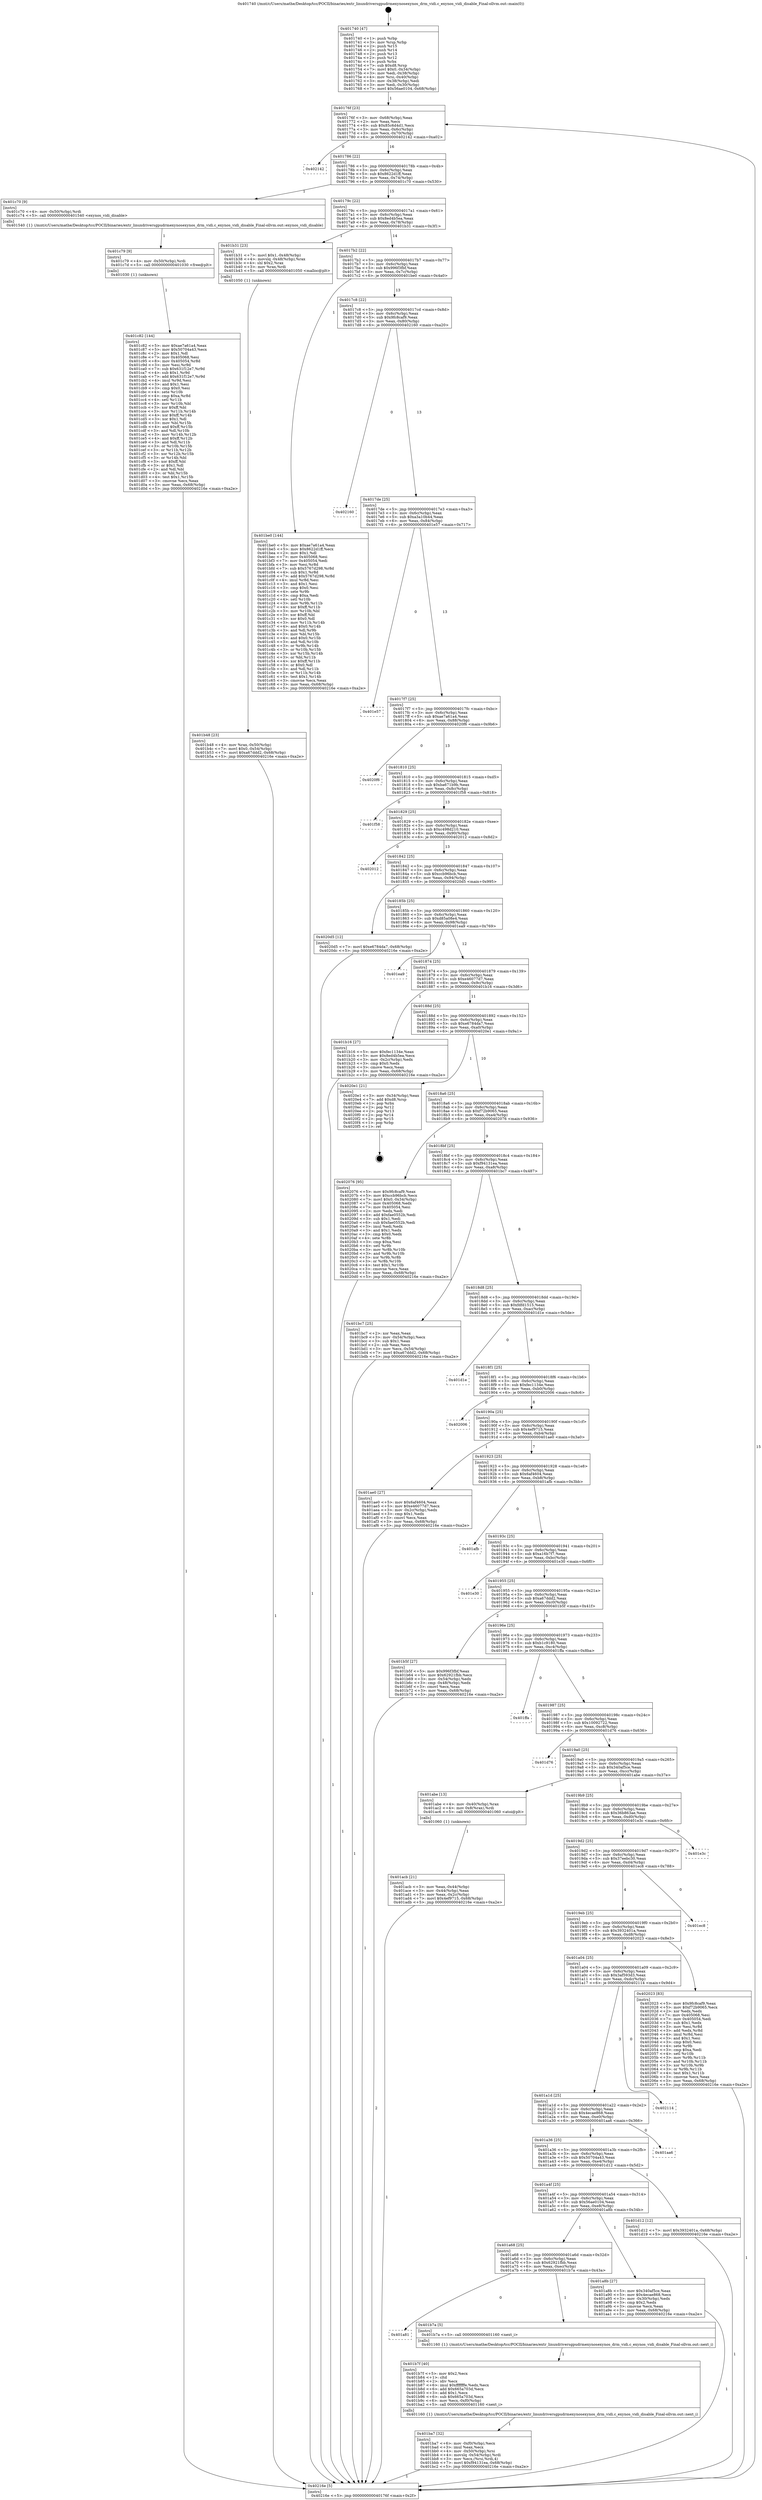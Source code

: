 digraph "0x401740" {
  label = "0x401740 (/mnt/c/Users/mathe/Desktop/tcc/POCII/binaries/extr_linuxdriversgpudrmexynosexynos_drm_vidi.c_exynos_vidi_disable_Final-ollvm.out::main(0))"
  labelloc = "t"
  node[shape=record]

  Entry [label="",width=0.3,height=0.3,shape=circle,fillcolor=black,style=filled]
  "0x40176f" [label="{
     0x40176f [23]\l
     | [instrs]\l
     &nbsp;&nbsp;0x40176f \<+3\>: mov -0x68(%rbp),%eax\l
     &nbsp;&nbsp;0x401772 \<+2\>: mov %eax,%ecx\l
     &nbsp;&nbsp;0x401774 \<+6\>: sub $0x85c6d4d1,%ecx\l
     &nbsp;&nbsp;0x40177a \<+3\>: mov %eax,-0x6c(%rbp)\l
     &nbsp;&nbsp;0x40177d \<+3\>: mov %ecx,-0x70(%rbp)\l
     &nbsp;&nbsp;0x401780 \<+6\>: je 0000000000402142 \<main+0xa02\>\l
  }"]
  "0x402142" [label="{
     0x402142\l
  }", style=dashed]
  "0x401786" [label="{
     0x401786 [22]\l
     | [instrs]\l
     &nbsp;&nbsp;0x401786 \<+5\>: jmp 000000000040178b \<main+0x4b\>\l
     &nbsp;&nbsp;0x40178b \<+3\>: mov -0x6c(%rbp),%eax\l
     &nbsp;&nbsp;0x40178e \<+5\>: sub $0x8622d1ff,%eax\l
     &nbsp;&nbsp;0x401793 \<+3\>: mov %eax,-0x74(%rbp)\l
     &nbsp;&nbsp;0x401796 \<+6\>: je 0000000000401c70 \<main+0x530\>\l
  }"]
  Exit [label="",width=0.3,height=0.3,shape=circle,fillcolor=black,style=filled,peripheries=2]
  "0x401c70" [label="{
     0x401c70 [9]\l
     | [instrs]\l
     &nbsp;&nbsp;0x401c70 \<+4\>: mov -0x50(%rbp),%rdi\l
     &nbsp;&nbsp;0x401c74 \<+5\>: call 0000000000401540 \<exynos_vidi_disable\>\l
     | [calls]\l
     &nbsp;&nbsp;0x401540 \{1\} (/mnt/c/Users/mathe/Desktop/tcc/POCII/binaries/extr_linuxdriversgpudrmexynosexynos_drm_vidi.c_exynos_vidi_disable_Final-ollvm.out::exynos_vidi_disable)\l
  }"]
  "0x40179c" [label="{
     0x40179c [22]\l
     | [instrs]\l
     &nbsp;&nbsp;0x40179c \<+5\>: jmp 00000000004017a1 \<main+0x61\>\l
     &nbsp;&nbsp;0x4017a1 \<+3\>: mov -0x6c(%rbp),%eax\l
     &nbsp;&nbsp;0x4017a4 \<+5\>: sub $0x8ed4b5ea,%eax\l
     &nbsp;&nbsp;0x4017a9 \<+3\>: mov %eax,-0x78(%rbp)\l
     &nbsp;&nbsp;0x4017ac \<+6\>: je 0000000000401b31 \<main+0x3f1\>\l
  }"]
  "0x401c82" [label="{
     0x401c82 [144]\l
     | [instrs]\l
     &nbsp;&nbsp;0x401c82 \<+5\>: mov $0xae7a61a4,%eax\l
     &nbsp;&nbsp;0x401c87 \<+5\>: mov $0x50704a43,%ecx\l
     &nbsp;&nbsp;0x401c8c \<+2\>: mov $0x1,%dl\l
     &nbsp;&nbsp;0x401c8e \<+7\>: mov 0x405068,%esi\l
     &nbsp;&nbsp;0x401c95 \<+8\>: mov 0x405054,%r8d\l
     &nbsp;&nbsp;0x401c9d \<+3\>: mov %esi,%r9d\l
     &nbsp;&nbsp;0x401ca0 \<+7\>: sub $0x631f12e7,%r9d\l
     &nbsp;&nbsp;0x401ca7 \<+4\>: sub $0x1,%r9d\l
     &nbsp;&nbsp;0x401cab \<+7\>: add $0x631f12e7,%r9d\l
     &nbsp;&nbsp;0x401cb2 \<+4\>: imul %r9d,%esi\l
     &nbsp;&nbsp;0x401cb6 \<+3\>: and $0x1,%esi\l
     &nbsp;&nbsp;0x401cb9 \<+3\>: cmp $0x0,%esi\l
     &nbsp;&nbsp;0x401cbc \<+4\>: sete %r10b\l
     &nbsp;&nbsp;0x401cc0 \<+4\>: cmp $0xa,%r8d\l
     &nbsp;&nbsp;0x401cc4 \<+4\>: setl %r11b\l
     &nbsp;&nbsp;0x401cc8 \<+3\>: mov %r10b,%bl\l
     &nbsp;&nbsp;0x401ccb \<+3\>: xor $0xff,%bl\l
     &nbsp;&nbsp;0x401cce \<+3\>: mov %r11b,%r14b\l
     &nbsp;&nbsp;0x401cd1 \<+4\>: xor $0xff,%r14b\l
     &nbsp;&nbsp;0x401cd5 \<+3\>: xor $0x1,%dl\l
     &nbsp;&nbsp;0x401cd8 \<+3\>: mov %bl,%r15b\l
     &nbsp;&nbsp;0x401cdb \<+4\>: and $0xff,%r15b\l
     &nbsp;&nbsp;0x401cdf \<+3\>: and %dl,%r10b\l
     &nbsp;&nbsp;0x401ce2 \<+3\>: mov %r14b,%r12b\l
     &nbsp;&nbsp;0x401ce5 \<+4\>: and $0xff,%r12b\l
     &nbsp;&nbsp;0x401ce9 \<+3\>: and %dl,%r11b\l
     &nbsp;&nbsp;0x401cec \<+3\>: or %r10b,%r15b\l
     &nbsp;&nbsp;0x401cef \<+3\>: or %r11b,%r12b\l
     &nbsp;&nbsp;0x401cf2 \<+3\>: xor %r12b,%r15b\l
     &nbsp;&nbsp;0x401cf5 \<+3\>: or %r14b,%bl\l
     &nbsp;&nbsp;0x401cf8 \<+3\>: xor $0xff,%bl\l
     &nbsp;&nbsp;0x401cfb \<+3\>: or $0x1,%dl\l
     &nbsp;&nbsp;0x401cfe \<+2\>: and %dl,%bl\l
     &nbsp;&nbsp;0x401d00 \<+3\>: or %bl,%r15b\l
     &nbsp;&nbsp;0x401d03 \<+4\>: test $0x1,%r15b\l
     &nbsp;&nbsp;0x401d07 \<+3\>: cmovne %ecx,%eax\l
     &nbsp;&nbsp;0x401d0a \<+3\>: mov %eax,-0x68(%rbp)\l
     &nbsp;&nbsp;0x401d0d \<+5\>: jmp 000000000040216e \<main+0xa2e\>\l
  }"]
  "0x401b31" [label="{
     0x401b31 [23]\l
     | [instrs]\l
     &nbsp;&nbsp;0x401b31 \<+7\>: movl $0x1,-0x48(%rbp)\l
     &nbsp;&nbsp;0x401b38 \<+4\>: movslq -0x48(%rbp),%rax\l
     &nbsp;&nbsp;0x401b3c \<+4\>: shl $0x2,%rax\l
     &nbsp;&nbsp;0x401b40 \<+3\>: mov %rax,%rdi\l
     &nbsp;&nbsp;0x401b43 \<+5\>: call 0000000000401050 \<malloc@plt\>\l
     | [calls]\l
     &nbsp;&nbsp;0x401050 \{1\} (unknown)\l
  }"]
  "0x4017b2" [label="{
     0x4017b2 [22]\l
     | [instrs]\l
     &nbsp;&nbsp;0x4017b2 \<+5\>: jmp 00000000004017b7 \<main+0x77\>\l
     &nbsp;&nbsp;0x4017b7 \<+3\>: mov -0x6c(%rbp),%eax\l
     &nbsp;&nbsp;0x4017ba \<+5\>: sub $0x996f3fbf,%eax\l
     &nbsp;&nbsp;0x4017bf \<+3\>: mov %eax,-0x7c(%rbp)\l
     &nbsp;&nbsp;0x4017c2 \<+6\>: je 0000000000401be0 \<main+0x4a0\>\l
  }"]
  "0x401c79" [label="{
     0x401c79 [9]\l
     | [instrs]\l
     &nbsp;&nbsp;0x401c79 \<+4\>: mov -0x50(%rbp),%rdi\l
     &nbsp;&nbsp;0x401c7d \<+5\>: call 0000000000401030 \<free@plt\>\l
     | [calls]\l
     &nbsp;&nbsp;0x401030 \{1\} (unknown)\l
  }"]
  "0x401be0" [label="{
     0x401be0 [144]\l
     | [instrs]\l
     &nbsp;&nbsp;0x401be0 \<+5\>: mov $0xae7a61a4,%eax\l
     &nbsp;&nbsp;0x401be5 \<+5\>: mov $0x8622d1ff,%ecx\l
     &nbsp;&nbsp;0x401bea \<+2\>: mov $0x1,%dl\l
     &nbsp;&nbsp;0x401bec \<+7\>: mov 0x405068,%esi\l
     &nbsp;&nbsp;0x401bf3 \<+7\>: mov 0x405054,%edi\l
     &nbsp;&nbsp;0x401bfa \<+3\>: mov %esi,%r8d\l
     &nbsp;&nbsp;0x401bfd \<+7\>: sub $0x5767d298,%r8d\l
     &nbsp;&nbsp;0x401c04 \<+4\>: sub $0x1,%r8d\l
     &nbsp;&nbsp;0x401c08 \<+7\>: add $0x5767d298,%r8d\l
     &nbsp;&nbsp;0x401c0f \<+4\>: imul %r8d,%esi\l
     &nbsp;&nbsp;0x401c13 \<+3\>: and $0x1,%esi\l
     &nbsp;&nbsp;0x401c16 \<+3\>: cmp $0x0,%esi\l
     &nbsp;&nbsp;0x401c19 \<+4\>: sete %r9b\l
     &nbsp;&nbsp;0x401c1d \<+3\>: cmp $0xa,%edi\l
     &nbsp;&nbsp;0x401c20 \<+4\>: setl %r10b\l
     &nbsp;&nbsp;0x401c24 \<+3\>: mov %r9b,%r11b\l
     &nbsp;&nbsp;0x401c27 \<+4\>: xor $0xff,%r11b\l
     &nbsp;&nbsp;0x401c2b \<+3\>: mov %r10b,%bl\l
     &nbsp;&nbsp;0x401c2e \<+3\>: xor $0xff,%bl\l
     &nbsp;&nbsp;0x401c31 \<+3\>: xor $0x0,%dl\l
     &nbsp;&nbsp;0x401c34 \<+3\>: mov %r11b,%r14b\l
     &nbsp;&nbsp;0x401c37 \<+4\>: and $0x0,%r14b\l
     &nbsp;&nbsp;0x401c3b \<+3\>: and %dl,%r9b\l
     &nbsp;&nbsp;0x401c3e \<+3\>: mov %bl,%r15b\l
     &nbsp;&nbsp;0x401c41 \<+4\>: and $0x0,%r15b\l
     &nbsp;&nbsp;0x401c45 \<+3\>: and %dl,%r10b\l
     &nbsp;&nbsp;0x401c48 \<+3\>: or %r9b,%r14b\l
     &nbsp;&nbsp;0x401c4b \<+3\>: or %r10b,%r15b\l
     &nbsp;&nbsp;0x401c4e \<+3\>: xor %r15b,%r14b\l
     &nbsp;&nbsp;0x401c51 \<+3\>: or %bl,%r11b\l
     &nbsp;&nbsp;0x401c54 \<+4\>: xor $0xff,%r11b\l
     &nbsp;&nbsp;0x401c58 \<+3\>: or $0x0,%dl\l
     &nbsp;&nbsp;0x401c5b \<+3\>: and %dl,%r11b\l
     &nbsp;&nbsp;0x401c5e \<+3\>: or %r11b,%r14b\l
     &nbsp;&nbsp;0x401c61 \<+4\>: test $0x1,%r14b\l
     &nbsp;&nbsp;0x401c65 \<+3\>: cmovne %ecx,%eax\l
     &nbsp;&nbsp;0x401c68 \<+3\>: mov %eax,-0x68(%rbp)\l
     &nbsp;&nbsp;0x401c6b \<+5\>: jmp 000000000040216e \<main+0xa2e\>\l
  }"]
  "0x4017c8" [label="{
     0x4017c8 [22]\l
     | [instrs]\l
     &nbsp;&nbsp;0x4017c8 \<+5\>: jmp 00000000004017cd \<main+0x8d\>\l
     &nbsp;&nbsp;0x4017cd \<+3\>: mov -0x6c(%rbp),%eax\l
     &nbsp;&nbsp;0x4017d0 \<+5\>: sub $0x9fc8caf9,%eax\l
     &nbsp;&nbsp;0x4017d5 \<+3\>: mov %eax,-0x80(%rbp)\l
     &nbsp;&nbsp;0x4017d8 \<+6\>: je 0000000000402160 \<main+0xa20\>\l
  }"]
  "0x401ba7" [label="{
     0x401ba7 [32]\l
     | [instrs]\l
     &nbsp;&nbsp;0x401ba7 \<+6\>: mov -0xf0(%rbp),%ecx\l
     &nbsp;&nbsp;0x401bad \<+3\>: imul %eax,%ecx\l
     &nbsp;&nbsp;0x401bb0 \<+4\>: mov -0x50(%rbp),%rsi\l
     &nbsp;&nbsp;0x401bb4 \<+4\>: movslq -0x54(%rbp),%rdi\l
     &nbsp;&nbsp;0x401bb8 \<+3\>: mov %ecx,(%rsi,%rdi,4)\l
     &nbsp;&nbsp;0x401bbb \<+7\>: movl $0xf94131ea,-0x68(%rbp)\l
     &nbsp;&nbsp;0x401bc2 \<+5\>: jmp 000000000040216e \<main+0xa2e\>\l
  }"]
  "0x402160" [label="{
     0x402160\l
  }", style=dashed]
  "0x4017de" [label="{
     0x4017de [25]\l
     | [instrs]\l
     &nbsp;&nbsp;0x4017de \<+5\>: jmp 00000000004017e3 \<main+0xa3\>\l
     &nbsp;&nbsp;0x4017e3 \<+3\>: mov -0x6c(%rbp),%eax\l
     &nbsp;&nbsp;0x4017e6 \<+5\>: sub $0xa3a10b44,%eax\l
     &nbsp;&nbsp;0x4017eb \<+6\>: mov %eax,-0x84(%rbp)\l
     &nbsp;&nbsp;0x4017f1 \<+6\>: je 0000000000401e57 \<main+0x717\>\l
  }"]
  "0x401b7f" [label="{
     0x401b7f [40]\l
     | [instrs]\l
     &nbsp;&nbsp;0x401b7f \<+5\>: mov $0x2,%ecx\l
     &nbsp;&nbsp;0x401b84 \<+1\>: cltd\l
     &nbsp;&nbsp;0x401b85 \<+2\>: idiv %ecx\l
     &nbsp;&nbsp;0x401b87 \<+6\>: imul $0xfffffffe,%edx,%ecx\l
     &nbsp;&nbsp;0x401b8d \<+6\>: add $0x665a703d,%ecx\l
     &nbsp;&nbsp;0x401b93 \<+3\>: add $0x1,%ecx\l
     &nbsp;&nbsp;0x401b96 \<+6\>: sub $0x665a703d,%ecx\l
     &nbsp;&nbsp;0x401b9c \<+6\>: mov %ecx,-0xf0(%rbp)\l
     &nbsp;&nbsp;0x401ba2 \<+5\>: call 0000000000401160 \<next_i\>\l
     | [calls]\l
     &nbsp;&nbsp;0x401160 \{1\} (/mnt/c/Users/mathe/Desktop/tcc/POCII/binaries/extr_linuxdriversgpudrmexynosexynos_drm_vidi.c_exynos_vidi_disable_Final-ollvm.out::next_i)\l
  }"]
  "0x401e57" [label="{
     0x401e57\l
  }", style=dashed]
  "0x4017f7" [label="{
     0x4017f7 [25]\l
     | [instrs]\l
     &nbsp;&nbsp;0x4017f7 \<+5\>: jmp 00000000004017fc \<main+0xbc\>\l
     &nbsp;&nbsp;0x4017fc \<+3\>: mov -0x6c(%rbp),%eax\l
     &nbsp;&nbsp;0x4017ff \<+5\>: sub $0xae7a61a4,%eax\l
     &nbsp;&nbsp;0x401804 \<+6\>: mov %eax,-0x88(%rbp)\l
     &nbsp;&nbsp;0x40180a \<+6\>: je 00000000004020f6 \<main+0x9b6\>\l
  }"]
  "0x401a81" [label="{
     0x401a81\l
  }", style=dashed]
  "0x4020f6" [label="{
     0x4020f6\l
  }", style=dashed]
  "0x401810" [label="{
     0x401810 [25]\l
     | [instrs]\l
     &nbsp;&nbsp;0x401810 \<+5\>: jmp 0000000000401815 \<main+0xd5\>\l
     &nbsp;&nbsp;0x401815 \<+3\>: mov -0x6c(%rbp),%eax\l
     &nbsp;&nbsp;0x401818 \<+5\>: sub $0xba671b9b,%eax\l
     &nbsp;&nbsp;0x40181d \<+6\>: mov %eax,-0x8c(%rbp)\l
     &nbsp;&nbsp;0x401823 \<+6\>: je 0000000000401f58 \<main+0x818\>\l
  }"]
  "0x401b7a" [label="{
     0x401b7a [5]\l
     | [instrs]\l
     &nbsp;&nbsp;0x401b7a \<+5\>: call 0000000000401160 \<next_i\>\l
     | [calls]\l
     &nbsp;&nbsp;0x401160 \{1\} (/mnt/c/Users/mathe/Desktop/tcc/POCII/binaries/extr_linuxdriversgpudrmexynosexynos_drm_vidi.c_exynos_vidi_disable_Final-ollvm.out::next_i)\l
  }"]
  "0x401f58" [label="{
     0x401f58\l
  }", style=dashed]
  "0x401829" [label="{
     0x401829 [25]\l
     | [instrs]\l
     &nbsp;&nbsp;0x401829 \<+5\>: jmp 000000000040182e \<main+0xee\>\l
     &nbsp;&nbsp;0x40182e \<+3\>: mov -0x6c(%rbp),%eax\l
     &nbsp;&nbsp;0x401831 \<+5\>: sub $0xc498d210,%eax\l
     &nbsp;&nbsp;0x401836 \<+6\>: mov %eax,-0x90(%rbp)\l
     &nbsp;&nbsp;0x40183c \<+6\>: je 0000000000402012 \<main+0x8d2\>\l
  }"]
  "0x401b48" [label="{
     0x401b48 [23]\l
     | [instrs]\l
     &nbsp;&nbsp;0x401b48 \<+4\>: mov %rax,-0x50(%rbp)\l
     &nbsp;&nbsp;0x401b4c \<+7\>: movl $0x0,-0x54(%rbp)\l
     &nbsp;&nbsp;0x401b53 \<+7\>: movl $0xa67ddd2,-0x68(%rbp)\l
     &nbsp;&nbsp;0x401b5a \<+5\>: jmp 000000000040216e \<main+0xa2e\>\l
  }"]
  "0x402012" [label="{
     0x402012\l
  }", style=dashed]
  "0x401842" [label="{
     0x401842 [25]\l
     | [instrs]\l
     &nbsp;&nbsp;0x401842 \<+5\>: jmp 0000000000401847 \<main+0x107\>\l
     &nbsp;&nbsp;0x401847 \<+3\>: mov -0x6c(%rbp),%eax\l
     &nbsp;&nbsp;0x40184a \<+5\>: sub $0xccb96bcb,%eax\l
     &nbsp;&nbsp;0x40184f \<+6\>: mov %eax,-0x94(%rbp)\l
     &nbsp;&nbsp;0x401855 \<+6\>: je 00000000004020d5 \<main+0x995\>\l
  }"]
  "0x401acb" [label="{
     0x401acb [21]\l
     | [instrs]\l
     &nbsp;&nbsp;0x401acb \<+3\>: mov %eax,-0x44(%rbp)\l
     &nbsp;&nbsp;0x401ace \<+3\>: mov -0x44(%rbp),%eax\l
     &nbsp;&nbsp;0x401ad1 \<+3\>: mov %eax,-0x2c(%rbp)\l
     &nbsp;&nbsp;0x401ad4 \<+7\>: movl $0x4ef9715,-0x68(%rbp)\l
     &nbsp;&nbsp;0x401adb \<+5\>: jmp 000000000040216e \<main+0xa2e\>\l
  }"]
  "0x4020d5" [label="{
     0x4020d5 [12]\l
     | [instrs]\l
     &nbsp;&nbsp;0x4020d5 \<+7\>: movl $0xe6784da7,-0x68(%rbp)\l
     &nbsp;&nbsp;0x4020dc \<+5\>: jmp 000000000040216e \<main+0xa2e\>\l
  }"]
  "0x40185b" [label="{
     0x40185b [25]\l
     | [instrs]\l
     &nbsp;&nbsp;0x40185b \<+5\>: jmp 0000000000401860 \<main+0x120\>\l
     &nbsp;&nbsp;0x401860 \<+3\>: mov -0x6c(%rbp),%eax\l
     &nbsp;&nbsp;0x401863 \<+5\>: sub $0xd85a08e4,%eax\l
     &nbsp;&nbsp;0x401868 \<+6\>: mov %eax,-0x98(%rbp)\l
     &nbsp;&nbsp;0x40186e \<+6\>: je 0000000000401ea9 \<main+0x769\>\l
  }"]
  "0x401740" [label="{
     0x401740 [47]\l
     | [instrs]\l
     &nbsp;&nbsp;0x401740 \<+1\>: push %rbp\l
     &nbsp;&nbsp;0x401741 \<+3\>: mov %rsp,%rbp\l
     &nbsp;&nbsp;0x401744 \<+2\>: push %r15\l
     &nbsp;&nbsp;0x401746 \<+2\>: push %r14\l
     &nbsp;&nbsp;0x401748 \<+2\>: push %r13\l
     &nbsp;&nbsp;0x40174a \<+2\>: push %r12\l
     &nbsp;&nbsp;0x40174c \<+1\>: push %rbx\l
     &nbsp;&nbsp;0x40174d \<+7\>: sub $0xd8,%rsp\l
     &nbsp;&nbsp;0x401754 \<+7\>: movl $0x0,-0x34(%rbp)\l
     &nbsp;&nbsp;0x40175b \<+3\>: mov %edi,-0x38(%rbp)\l
     &nbsp;&nbsp;0x40175e \<+4\>: mov %rsi,-0x40(%rbp)\l
     &nbsp;&nbsp;0x401762 \<+3\>: mov -0x38(%rbp),%edi\l
     &nbsp;&nbsp;0x401765 \<+3\>: mov %edi,-0x30(%rbp)\l
     &nbsp;&nbsp;0x401768 \<+7\>: movl $0x56ae0104,-0x68(%rbp)\l
  }"]
  "0x401ea9" [label="{
     0x401ea9\l
  }", style=dashed]
  "0x401874" [label="{
     0x401874 [25]\l
     | [instrs]\l
     &nbsp;&nbsp;0x401874 \<+5\>: jmp 0000000000401879 \<main+0x139\>\l
     &nbsp;&nbsp;0x401879 \<+3\>: mov -0x6c(%rbp),%eax\l
     &nbsp;&nbsp;0x40187c \<+5\>: sub $0xe46077d7,%eax\l
     &nbsp;&nbsp;0x401881 \<+6\>: mov %eax,-0x9c(%rbp)\l
     &nbsp;&nbsp;0x401887 \<+6\>: je 0000000000401b16 \<main+0x3d6\>\l
  }"]
  "0x40216e" [label="{
     0x40216e [5]\l
     | [instrs]\l
     &nbsp;&nbsp;0x40216e \<+5\>: jmp 000000000040176f \<main+0x2f\>\l
  }"]
  "0x401b16" [label="{
     0x401b16 [27]\l
     | [instrs]\l
     &nbsp;&nbsp;0x401b16 \<+5\>: mov $0xfec1134e,%eax\l
     &nbsp;&nbsp;0x401b1b \<+5\>: mov $0x8ed4b5ea,%ecx\l
     &nbsp;&nbsp;0x401b20 \<+3\>: mov -0x2c(%rbp),%edx\l
     &nbsp;&nbsp;0x401b23 \<+3\>: cmp $0x0,%edx\l
     &nbsp;&nbsp;0x401b26 \<+3\>: cmove %ecx,%eax\l
     &nbsp;&nbsp;0x401b29 \<+3\>: mov %eax,-0x68(%rbp)\l
     &nbsp;&nbsp;0x401b2c \<+5\>: jmp 000000000040216e \<main+0xa2e\>\l
  }"]
  "0x40188d" [label="{
     0x40188d [25]\l
     | [instrs]\l
     &nbsp;&nbsp;0x40188d \<+5\>: jmp 0000000000401892 \<main+0x152\>\l
     &nbsp;&nbsp;0x401892 \<+3\>: mov -0x6c(%rbp),%eax\l
     &nbsp;&nbsp;0x401895 \<+5\>: sub $0xe6784da7,%eax\l
     &nbsp;&nbsp;0x40189a \<+6\>: mov %eax,-0xa0(%rbp)\l
     &nbsp;&nbsp;0x4018a0 \<+6\>: je 00000000004020e1 \<main+0x9a1\>\l
  }"]
  "0x401a68" [label="{
     0x401a68 [25]\l
     | [instrs]\l
     &nbsp;&nbsp;0x401a68 \<+5\>: jmp 0000000000401a6d \<main+0x32d\>\l
     &nbsp;&nbsp;0x401a6d \<+3\>: mov -0x6c(%rbp),%eax\l
     &nbsp;&nbsp;0x401a70 \<+5\>: sub $0x62921fbb,%eax\l
     &nbsp;&nbsp;0x401a75 \<+6\>: mov %eax,-0xec(%rbp)\l
     &nbsp;&nbsp;0x401a7b \<+6\>: je 0000000000401b7a \<main+0x43a\>\l
  }"]
  "0x4020e1" [label="{
     0x4020e1 [21]\l
     | [instrs]\l
     &nbsp;&nbsp;0x4020e1 \<+3\>: mov -0x34(%rbp),%eax\l
     &nbsp;&nbsp;0x4020e4 \<+7\>: add $0xd8,%rsp\l
     &nbsp;&nbsp;0x4020eb \<+1\>: pop %rbx\l
     &nbsp;&nbsp;0x4020ec \<+2\>: pop %r12\l
     &nbsp;&nbsp;0x4020ee \<+2\>: pop %r13\l
     &nbsp;&nbsp;0x4020f0 \<+2\>: pop %r14\l
     &nbsp;&nbsp;0x4020f2 \<+2\>: pop %r15\l
     &nbsp;&nbsp;0x4020f4 \<+1\>: pop %rbp\l
     &nbsp;&nbsp;0x4020f5 \<+1\>: ret\l
  }"]
  "0x4018a6" [label="{
     0x4018a6 [25]\l
     | [instrs]\l
     &nbsp;&nbsp;0x4018a6 \<+5\>: jmp 00000000004018ab \<main+0x16b\>\l
     &nbsp;&nbsp;0x4018ab \<+3\>: mov -0x6c(%rbp),%eax\l
     &nbsp;&nbsp;0x4018ae \<+5\>: sub $0xf72b9065,%eax\l
     &nbsp;&nbsp;0x4018b3 \<+6\>: mov %eax,-0xa4(%rbp)\l
     &nbsp;&nbsp;0x4018b9 \<+6\>: je 0000000000402076 \<main+0x936\>\l
  }"]
  "0x401a8b" [label="{
     0x401a8b [27]\l
     | [instrs]\l
     &nbsp;&nbsp;0x401a8b \<+5\>: mov $0x340af5ce,%eax\l
     &nbsp;&nbsp;0x401a90 \<+5\>: mov $0x4ecae868,%ecx\l
     &nbsp;&nbsp;0x401a95 \<+3\>: mov -0x30(%rbp),%edx\l
     &nbsp;&nbsp;0x401a98 \<+3\>: cmp $0x2,%edx\l
     &nbsp;&nbsp;0x401a9b \<+3\>: cmovne %ecx,%eax\l
     &nbsp;&nbsp;0x401a9e \<+3\>: mov %eax,-0x68(%rbp)\l
     &nbsp;&nbsp;0x401aa1 \<+5\>: jmp 000000000040216e \<main+0xa2e\>\l
  }"]
  "0x402076" [label="{
     0x402076 [95]\l
     | [instrs]\l
     &nbsp;&nbsp;0x402076 \<+5\>: mov $0x9fc8caf9,%eax\l
     &nbsp;&nbsp;0x40207b \<+5\>: mov $0xccb96bcb,%ecx\l
     &nbsp;&nbsp;0x402080 \<+7\>: movl $0x0,-0x34(%rbp)\l
     &nbsp;&nbsp;0x402087 \<+7\>: mov 0x405068,%edx\l
     &nbsp;&nbsp;0x40208e \<+7\>: mov 0x405054,%esi\l
     &nbsp;&nbsp;0x402095 \<+2\>: mov %edx,%edi\l
     &nbsp;&nbsp;0x402097 \<+6\>: add $0xfae0552b,%edi\l
     &nbsp;&nbsp;0x40209d \<+3\>: sub $0x1,%edi\l
     &nbsp;&nbsp;0x4020a0 \<+6\>: sub $0xfae0552b,%edi\l
     &nbsp;&nbsp;0x4020a6 \<+3\>: imul %edi,%edx\l
     &nbsp;&nbsp;0x4020a9 \<+3\>: and $0x1,%edx\l
     &nbsp;&nbsp;0x4020ac \<+3\>: cmp $0x0,%edx\l
     &nbsp;&nbsp;0x4020af \<+4\>: sete %r8b\l
     &nbsp;&nbsp;0x4020b3 \<+3\>: cmp $0xa,%esi\l
     &nbsp;&nbsp;0x4020b6 \<+4\>: setl %r9b\l
     &nbsp;&nbsp;0x4020ba \<+3\>: mov %r8b,%r10b\l
     &nbsp;&nbsp;0x4020bd \<+3\>: and %r9b,%r10b\l
     &nbsp;&nbsp;0x4020c0 \<+3\>: xor %r9b,%r8b\l
     &nbsp;&nbsp;0x4020c3 \<+3\>: or %r8b,%r10b\l
     &nbsp;&nbsp;0x4020c6 \<+4\>: test $0x1,%r10b\l
     &nbsp;&nbsp;0x4020ca \<+3\>: cmovne %ecx,%eax\l
     &nbsp;&nbsp;0x4020cd \<+3\>: mov %eax,-0x68(%rbp)\l
     &nbsp;&nbsp;0x4020d0 \<+5\>: jmp 000000000040216e \<main+0xa2e\>\l
  }"]
  "0x4018bf" [label="{
     0x4018bf [25]\l
     | [instrs]\l
     &nbsp;&nbsp;0x4018bf \<+5\>: jmp 00000000004018c4 \<main+0x184\>\l
     &nbsp;&nbsp;0x4018c4 \<+3\>: mov -0x6c(%rbp),%eax\l
     &nbsp;&nbsp;0x4018c7 \<+5\>: sub $0xf94131ea,%eax\l
     &nbsp;&nbsp;0x4018cc \<+6\>: mov %eax,-0xa8(%rbp)\l
     &nbsp;&nbsp;0x4018d2 \<+6\>: je 0000000000401bc7 \<main+0x487\>\l
  }"]
  "0x401a4f" [label="{
     0x401a4f [25]\l
     | [instrs]\l
     &nbsp;&nbsp;0x401a4f \<+5\>: jmp 0000000000401a54 \<main+0x314\>\l
     &nbsp;&nbsp;0x401a54 \<+3\>: mov -0x6c(%rbp),%eax\l
     &nbsp;&nbsp;0x401a57 \<+5\>: sub $0x56ae0104,%eax\l
     &nbsp;&nbsp;0x401a5c \<+6\>: mov %eax,-0xe8(%rbp)\l
     &nbsp;&nbsp;0x401a62 \<+6\>: je 0000000000401a8b \<main+0x34b\>\l
  }"]
  "0x401bc7" [label="{
     0x401bc7 [25]\l
     | [instrs]\l
     &nbsp;&nbsp;0x401bc7 \<+2\>: xor %eax,%eax\l
     &nbsp;&nbsp;0x401bc9 \<+3\>: mov -0x54(%rbp),%ecx\l
     &nbsp;&nbsp;0x401bcc \<+3\>: sub $0x1,%eax\l
     &nbsp;&nbsp;0x401bcf \<+2\>: sub %eax,%ecx\l
     &nbsp;&nbsp;0x401bd1 \<+3\>: mov %ecx,-0x54(%rbp)\l
     &nbsp;&nbsp;0x401bd4 \<+7\>: movl $0xa67ddd2,-0x68(%rbp)\l
     &nbsp;&nbsp;0x401bdb \<+5\>: jmp 000000000040216e \<main+0xa2e\>\l
  }"]
  "0x4018d8" [label="{
     0x4018d8 [25]\l
     | [instrs]\l
     &nbsp;&nbsp;0x4018d8 \<+5\>: jmp 00000000004018dd \<main+0x19d\>\l
     &nbsp;&nbsp;0x4018dd \<+3\>: mov -0x6c(%rbp),%eax\l
     &nbsp;&nbsp;0x4018e0 \<+5\>: sub $0xfdfd1515,%eax\l
     &nbsp;&nbsp;0x4018e5 \<+6\>: mov %eax,-0xac(%rbp)\l
     &nbsp;&nbsp;0x4018eb \<+6\>: je 0000000000401d1e \<main+0x5de\>\l
  }"]
  "0x401d12" [label="{
     0x401d12 [12]\l
     | [instrs]\l
     &nbsp;&nbsp;0x401d12 \<+7\>: movl $0x3932401a,-0x68(%rbp)\l
     &nbsp;&nbsp;0x401d19 \<+5\>: jmp 000000000040216e \<main+0xa2e\>\l
  }"]
  "0x401d1e" [label="{
     0x401d1e\l
  }", style=dashed]
  "0x4018f1" [label="{
     0x4018f1 [25]\l
     | [instrs]\l
     &nbsp;&nbsp;0x4018f1 \<+5\>: jmp 00000000004018f6 \<main+0x1b6\>\l
     &nbsp;&nbsp;0x4018f6 \<+3\>: mov -0x6c(%rbp),%eax\l
     &nbsp;&nbsp;0x4018f9 \<+5\>: sub $0xfec1134e,%eax\l
     &nbsp;&nbsp;0x4018fe \<+6\>: mov %eax,-0xb0(%rbp)\l
     &nbsp;&nbsp;0x401904 \<+6\>: je 0000000000402006 \<main+0x8c6\>\l
  }"]
  "0x401a36" [label="{
     0x401a36 [25]\l
     | [instrs]\l
     &nbsp;&nbsp;0x401a36 \<+5\>: jmp 0000000000401a3b \<main+0x2fb\>\l
     &nbsp;&nbsp;0x401a3b \<+3\>: mov -0x6c(%rbp),%eax\l
     &nbsp;&nbsp;0x401a3e \<+5\>: sub $0x50704a43,%eax\l
     &nbsp;&nbsp;0x401a43 \<+6\>: mov %eax,-0xe4(%rbp)\l
     &nbsp;&nbsp;0x401a49 \<+6\>: je 0000000000401d12 \<main+0x5d2\>\l
  }"]
  "0x402006" [label="{
     0x402006\l
  }", style=dashed]
  "0x40190a" [label="{
     0x40190a [25]\l
     | [instrs]\l
     &nbsp;&nbsp;0x40190a \<+5\>: jmp 000000000040190f \<main+0x1cf\>\l
     &nbsp;&nbsp;0x40190f \<+3\>: mov -0x6c(%rbp),%eax\l
     &nbsp;&nbsp;0x401912 \<+5\>: sub $0x4ef9715,%eax\l
     &nbsp;&nbsp;0x401917 \<+6\>: mov %eax,-0xb4(%rbp)\l
     &nbsp;&nbsp;0x40191d \<+6\>: je 0000000000401ae0 \<main+0x3a0\>\l
  }"]
  "0x401aa6" [label="{
     0x401aa6\l
  }", style=dashed]
  "0x401ae0" [label="{
     0x401ae0 [27]\l
     | [instrs]\l
     &nbsp;&nbsp;0x401ae0 \<+5\>: mov $0x6af4604,%eax\l
     &nbsp;&nbsp;0x401ae5 \<+5\>: mov $0xe46077d7,%ecx\l
     &nbsp;&nbsp;0x401aea \<+3\>: mov -0x2c(%rbp),%edx\l
     &nbsp;&nbsp;0x401aed \<+3\>: cmp $0x1,%edx\l
     &nbsp;&nbsp;0x401af0 \<+3\>: cmovl %ecx,%eax\l
     &nbsp;&nbsp;0x401af3 \<+3\>: mov %eax,-0x68(%rbp)\l
     &nbsp;&nbsp;0x401af6 \<+5\>: jmp 000000000040216e \<main+0xa2e\>\l
  }"]
  "0x401923" [label="{
     0x401923 [25]\l
     | [instrs]\l
     &nbsp;&nbsp;0x401923 \<+5\>: jmp 0000000000401928 \<main+0x1e8\>\l
     &nbsp;&nbsp;0x401928 \<+3\>: mov -0x6c(%rbp),%eax\l
     &nbsp;&nbsp;0x40192b \<+5\>: sub $0x6af4604,%eax\l
     &nbsp;&nbsp;0x401930 \<+6\>: mov %eax,-0xb8(%rbp)\l
     &nbsp;&nbsp;0x401936 \<+6\>: je 0000000000401afb \<main+0x3bb\>\l
  }"]
  "0x401a1d" [label="{
     0x401a1d [25]\l
     | [instrs]\l
     &nbsp;&nbsp;0x401a1d \<+5\>: jmp 0000000000401a22 \<main+0x2e2\>\l
     &nbsp;&nbsp;0x401a22 \<+3\>: mov -0x6c(%rbp),%eax\l
     &nbsp;&nbsp;0x401a25 \<+5\>: sub $0x4ecae868,%eax\l
     &nbsp;&nbsp;0x401a2a \<+6\>: mov %eax,-0xe0(%rbp)\l
     &nbsp;&nbsp;0x401a30 \<+6\>: je 0000000000401aa6 \<main+0x366\>\l
  }"]
  "0x401afb" [label="{
     0x401afb\l
  }", style=dashed]
  "0x40193c" [label="{
     0x40193c [25]\l
     | [instrs]\l
     &nbsp;&nbsp;0x40193c \<+5\>: jmp 0000000000401941 \<main+0x201\>\l
     &nbsp;&nbsp;0x401941 \<+3\>: mov -0x6c(%rbp),%eax\l
     &nbsp;&nbsp;0x401944 \<+5\>: sub $0xa16b7f7,%eax\l
     &nbsp;&nbsp;0x401949 \<+6\>: mov %eax,-0xbc(%rbp)\l
     &nbsp;&nbsp;0x40194f \<+6\>: je 0000000000401e30 \<main+0x6f0\>\l
  }"]
  "0x402114" [label="{
     0x402114\l
  }", style=dashed]
  "0x401e30" [label="{
     0x401e30\l
  }", style=dashed]
  "0x401955" [label="{
     0x401955 [25]\l
     | [instrs]\l
     &nbsp;&nbsp;0x401955 \<+5\>: jmp 000000000040195a \<main+0x21a\>\l
     &nbsp;&nbsp;0x40195a \<+3\>: mov -0x6c(%rbp),%eax\l
     &nbsp;&nbsp;0x40195d \<+5\>: sub $0xa67ddd2,%eax\l
     &nbsp;&nbsp;0x401962 \<+6\>: mov %eax,-0xc0(%rbp)\l
     &nbsp;&nbsp;0x401968 \<+6\>: je 0000000000401b5f \<main+0x41f\>\l
  }"]
  "0x401a04" [label="{
     0x401a04 [25]\l
     | [instrs]\l
     &nbsp;&nbsp;0x401a04 \<+5\>: jmp 0000000000401a09 \<main+0x2c9\>\l
     &nbsp;&nbsp;0x401a09 \<+3\>: mov -0x6c(%rbp),%eax\l
     &nbsp;&nbsp;0x401a0c \<+5\>: sub $0x3af593d3,%eax\l
     &nbsp;&nbsp;0x401a11 \<+6\>: mov %eax,-0xdc(%rbp)\l
     &nbsp;&nbsp;0x401a17 \<+6\>: je 0000000000402114 \<main+0x9d4\>\l
  }"]
  "0x401b5f" [label="{
     0x401b5f [27]\l
     | [instrs]\l
     &nbsp;&nbsp;0x401b5f \<+5\>: mov $0x996f3fbf,%eax\l
     &nbsp;&nbsp;0x401b64 \<+5\>: mov $0x62921fbb,%ecx\l
     &nbsp;&nbsp;0x401b69 \<+3\>: mov -0x54(%rbp),%edx\l
     &nbsp;&nbsp;0x401b6c \<+3\>: cmp -0x48(%rbp),%edx\l
     &nbsp;&nbsp;0x401b6f \<+3\>: cmovl %ecx,%eax\l
     &nbsp;&nbsp;0x401b72 \<+3\>: mov %eax,-0x68(%rbp)\l
     &nbsp;&nbsp;0x401b75 \<+5\>: jmp 000000000040216e \<main+0xa2e\>\l
  }"]
  "0x40196e" [label="{
     0x40196e [25]\l
     | [instrs]\l
     &nbsp;&nbsp;0x40196e \<+5\>: jmp 0000000000401973 \<main+0x233\>\l
     &nbsp;&nbsp;0x401973 \<+3\>: mov -0x6c(%rbp),%eax\l
     &nbsp;&nbsp;0x401976 \<+5\>: sub $0xb1c9180,%eax\l
     &nbsp;&nbsp;0x40197b \<+6\>: mov %eax,-0xc4(%rbp)\l
     &nbsp;&nbsp;0x401981 \<+6\>: je 0000000000401ffa \<main+0x8ba\>\l
  }"]
  "0x402023" [label="{
     0x402023 [83]\l
     | [instrs]\l
     &nbsp;&nbsp;0x402023 \<+5\>: mov $0x9fc8caf9,%eax\l
     &nbsp;&nbsp;0x402028 \<+5\>: mov $0xf72b9065,%ecx\l
     &nbsp;&nbsp;0x40202d \<+2\>: xor %edx,%edx\l
     &nbsp;&nbsp;0x40202f \<+7\>: mov 0x405068,%esi\l
     &nbsp;&nbsp;0x402036 \<+7\>: mov 0x405054,%edi\l
     &nbsp;&nbsp;0x40203d \<+3\>: sub $0x1,%edx\l
     &nbsp;&nbsp;0x402040 \<+3\>: mov %esi,%r8d\l
     &nbsp;&nbsp;0x402043 \<+3\>: add %edx,%r8d\l
     &nbsp;&nbsp;0x402046 \<+4\>: imul %r8d,%esi\l
     &nbsp;&nbsp;0x40204a \<+3\>: and $0x1,%esi\l
     &nbsp;&nbsp;0x40204d \<+3\>: cmp $0x0,%esi\l
     &nbsp;&nbsp;0x402050 \<+4\>: sete %r9b\l
     &nbsp;&nbsp;0x402054 \<+3\>: cmp $0xa,%edi\l
     &nbsp;&nbsp;0x402057 \<+4\>: setl %r10b\l
     &nbsp;&nbsp;0x40205b \<+3\>: mov %r9b,%r11b\l
     &nbsp;&nbsp;0x40205e \<+3\>: and %r10b,%r11b\l
     &nbsp;&nbsp;0x402061 \<+3\>: xor %r10b,%r9b\l
     &nbsp;&nbsp;0x402064 \<+3\>: or %r9b,%r11b\l
     &nbsp;&nbsp;0x402067 \<+4\>: test $0x1,%r11b\l
     &nbsp;&nbsp;0x40206b \<+3\>: cmovne %ecx,%eax\l
     &nbsp;&nbsp;0x40206e \<+3\>: mov %eax,-0x68(%rbp)\l
     &nbsp;&nbsp;0x402071 \<+5\>: jmp 000000000040216e \<main+0xa2e\>\l
  }"]
  "0x401ffa" [label="{
     0x401ffa\l
  }", style=dashed]
  "0x401987" [label="{
     0x401987 [25]\l
     | [instrs]\l
     &nbsp;&nbsp;0x401987 \<+5\>: jmp 000000000040198c \<main+0x24c\>\l
     &nbsp;&nbsp;0x40198c \<+3\>: mov -0x6c(%rbp),%eax\l
     &nbsp;&nbsp;0x40198f \<+5\>: sub $0x10092722,%eax\l
     &nbsp;&nbsp;0x401994 \<+6\>: mov %eax,-0xc8(%rbp)\l
     &nbsp;&nbsp;0x40199a \<+6\>: je 0000000000401d76 \<main+0x636\>\l
  }"]
  "0x4019eb" [label="{
     0x4019eb [25]\l
     | [instrs]\l
     &nbsp;&nbsp;0x4019eb \<+5\>: jmp 00000000004019f0 \<main+0x2b0\>\l
     &nbsp;&nbsp;0x4019f0 \<+3\>: mov -0x6c(%rbp),%eax\l
     &nbsp;&nbsp;0x4019f3 \<+5\>: sub $0x3932401a,%eax\l
     &nbsp;&nbsp;0x4019f8 \<+6\>: mov %eax,-0xd8(%rbp)\l
     &nbsp;&nbsp;0x4019fe \<+6\>: je 0000000000402023 \<main+0x8e3\>\l
  }"]
  "0x401d76" [label="{
     0x401d76\l
  }", style=dashed]
  "0x4019a0" [label="{
     0x4019a0 [25]\l
     | [instrs]\l
     &nbsp;&nbsp;0x4019a0 \<+5\>: jmp 00000000004019a5 \<main+0x265\>\l
     &nbsp;&nbsp;0x4019a5 \<+3\>: mov -0x6c(%rbp),%eax\l
     &nbsp;&nbsp;0x4019a8 \<+5\>: sub $0x340af5ce,%eax\l
     &nbsp;&nbsp;0x4019ad \<+6\>: mov %eax,-0xcc(%rbp)\l
     &nbsp;&nbsp;0x4019b3 \<+6\>: je 0000000000401abe \<main+0x37e\>\l
  }"]
  "0x401ec8" [label="{
     0x401ec8\l
  }", style=dashed]
  "0x401abe" [label="{
     0x401abe [13]\l
     | [instrs]\l
     &nbsp;&nbsp;0x401abe \<+4\>: mov -0x40(%rbp),%rax\l
     &nbsp;&nbsp;0x401ac2 \<+4\>: mov 0x8(%rax),%rdi\l
     &nbsp;&nbsp;0x401ac6 \<+5\>: call 0000000000401060 \<atoi@plt\>\l
     | [calls]\l
     &nbsp;&nbsp;0x401060 \{1\} (unknown)\l
  }"]
  "0x4019b9" [label="{
     0x4019b9 [25]\l
     | [instrs]\l
     &nbsp;&nbsp;0x4019b9 \<+5\>: jmp 00000000004019be \<main+0x27e\>\l
     &nbsp;&nbsp;0x4019be \<+3\>: mov -0x6c(%rbp),%eax\l
     &nbsp;&nbsp;0x4019c1 \<+5\>: sub $0x36b863ae,%eax\l
     &nbsp;&nbsp;0x4019c6 \<+6\>: mov %eax,-0xd0(%rbp)\l
     &nbsp;&nbsp;0x4019cc \<+6\>: je 0000000000401e3c \<main+0x6fc\>\l
  }"]
  "0x4019d2" [label="{
     0x4019d2 [25]\l
     | [instrs]\l
     &nbsp;&nbsp;0x4019d2 \<+5\>: jmp 00000000004019d7 \<main+0x297\>\l
     &nbsp;&nbsp;0x4019d7 \<+3\>: mov -0x6c(%rbp),%eax\l
     &nbsp;&nbsp;0x4019da \<+5\>: sub $0x37eebc30,%eax\l
     &nbsp;&nbsp;0x4019df \<+6\>: mov %eax,-0xd4(%rbp)\l
     &nbsp;&nbsp;0x4019e5 \<+6\>: je 0000000000401ec8 \<main+0x788\>\l
  }"]
  "0x401e3c" [label="{
     0x401e3c\l
  }", style=dashed]
  Entry -> "0x401740" [label=" 1"]
  "0x40176f" -> "0x402142" [label=" 0"]
  "0x40176f" -> "0x401786" [label=" 16"]
  "0x4020e1" -> Exit [label=" 1"]
  "0x401786" -> "0x401c70" [label=" 1"]
  "0x401786" -> "0x40179c" [label=" 15"]
  "0x4020d5" -> "0x40216e" [label=" 1"]
  "0x40179c" -> "0x401b31" [label=" 1"]
  "0x40179c" -> "0x4017b2" [label=" 14"]
  "0x402076" -> "0x40216e" [label=" 1"]
  "0x4017b2" -> "0x401be0" [label=" 1"]
  "0x4017b2" -> "0x4017c8" [label=" 13"]
  "0x402023" -> "0x40216e" [label=" 1"]
  "0x4017c8" -> "0x402160" [label=" 0"]
  "0x4017c8" -> "0x4017de" [label=" 13"]
  "0x401d12" -> "0x40216e" [label=" 1"]
  "0x4017de" -> "0x401e57" [label=" 0"]
  "0x4017de" -> "0x4017f7" [label=" 13"]
  "0x401c82" -> "0x40216e" [label=" 1"]
  "0x4017f7" -> "0x4020f6" [label=" 0"]
  "0x4017f7" -> "0x401810" [label=" 13"]
  "0x401c79" -> "0x401c82" [label=" 1"]
  "0x401810" -> "0x401f58" [label=" 0"]
  "0x401810" -> "0x401829" [label=" 13"]
  "0x401c70" -> "0x401c79" [label=" 1"]
  "0x401829" -> "0x402012" [label=" 0"]
  "0x401829" -> "0x401842" [label=" 13"]
  "0x401bc7" -> "0x40216e" [label=" 1"]
  "0x401842" -> "0x4020d5" [label=" 1"]
  "0x401842" -> "0x40185b" [label=" 12"]
  "0x401ba7" -> "0x40216e" [label=" 1"]
  "0x40185b" -> "0x401ea9" [label=" 0"]
  "0x40185b" -> "0x401874" [label=" 12"]
  "0x401b7f" -> "0x401ba7" [label=" 1"]
  "0x401874" -> "0x401b16" [label=" 1"]
  "0x401874" -> "0x40188d" [label=" 11"]
  "0x401b7a" -> "0x401b7f" [label=" 1"]
  "0x40188d" -> "0x4020e1" [label=" 1"]
  "0x40188d" -> "0x4018a6" [label=" 10"]
  "0x401a68" -> "0x401a81" [label=" 0"]
  "0x4018a6" -> "0x402076" [label=" 1"]
  "0x4018a6" -> "0x4018bf" [label=" 9"]
  "0x401a68" -> "0x401b7a" [label=" 1"]
  "0x4018bf" -> "0x401bc7" [label=" 1"]
  "0x4018bf" -> "0x4018d8" [label=" 8"]
  "0x401b5f" -> "0x40216e" [label=" 2"]
  "0x4018d8" -> "0x401d1e" [label=" 0"]
  "0x4018d8" -> "0x4018f1" [label=" 8"]
  "0x401b48" -> "0x40216e" [label=" 1"]
  "0x4018f1" -> "0x402006" [label=" 0"]
  "0x4018f1" -> "0x40190a" [label=" 8"]
  "0x401b16" -> "0x40216e" [label=" 1"]
  "0x40190a" -> "0x401ae0" [label=" 1"]
  "0x40190a" -> "0x401923" [label=" 7"]
  "0x401ae0" -> "0x40216e" [label=" 1"]
  "0x401923" -> "0x401afb" [label=" 0"]
  "0x401923" -> "0x40193c" [label=" 7"]
  "0x401abe" -> "0x401acb" [label=" 1"]
  "0x40193c" -> "0x401e30" [label=" 0"]
  "0x40193c" -> "0x401955" [label=" 7"]
  "0x40216e" -> "0x40176f" [label=" 15"]
  "0x401955" -> "0x401b5f" [label=" 2"]
  "0x401955" -> "0x40196e" [label=" 5"]
  "0x401a8b" -> "0x40216e" [label=" 1"]
  "0x40196e" -> "0x401ffa" [label=" 0"]
  "0x40196e" -> "0x401987" [label=" 5"]
  "0x401a4f" -> "0x401a68" [label=" 1"]
  "0x401987" -> "0x401d76" [label=" 0"]
  "0x401987" -> "0x4019a0" [label=" 5"]
  "0x401be0" -> "0x40216e" [label=" 1"]
  "0x4019a0" -> "0x401abe" [label=" 1"]
  "0x4019a0" -> "0x4019b9" [label=" 4"]
  "0x401a36" -> "0x401a4f" [label=" 2"]
  "0x4019b9" -> "0x401e3c" [label=" 0"]
  "0x4019b9" -> "0x4019d2" [label=" 4"]
  "0x401a36" -> "0x401d12" [label=" 1"]
  "0x4019d2" -> "0x401ec8" [label=" 0"]
  "0x4019d2" -> "0x4019eb" [label=" 4"]
  "0x401a4f" -> "0x401a8b" [label=" 1"]
  "0x4019eb" -> "0x402023" [label=" 1"]
  "0x4019eb" -> "0x401a04" [label=" 3"]
  "0x401740" -> "0x40176f" [label=" 1"]
  "0x401a04" -> "0x402114" [label=" 0"]
  "0x401a04" -> "0x401a1d" [label=" 3"]
  "0x401acb" -> "0x40216e" [label=" 1"]
  "0x401a1d" -> "0x401aa6" [label=" 0"]
  "0x401a1d" -> "0x401a36" [label=" 3"]
  "0x401b31" -> "0x401b48" [label=" 1"]
}
